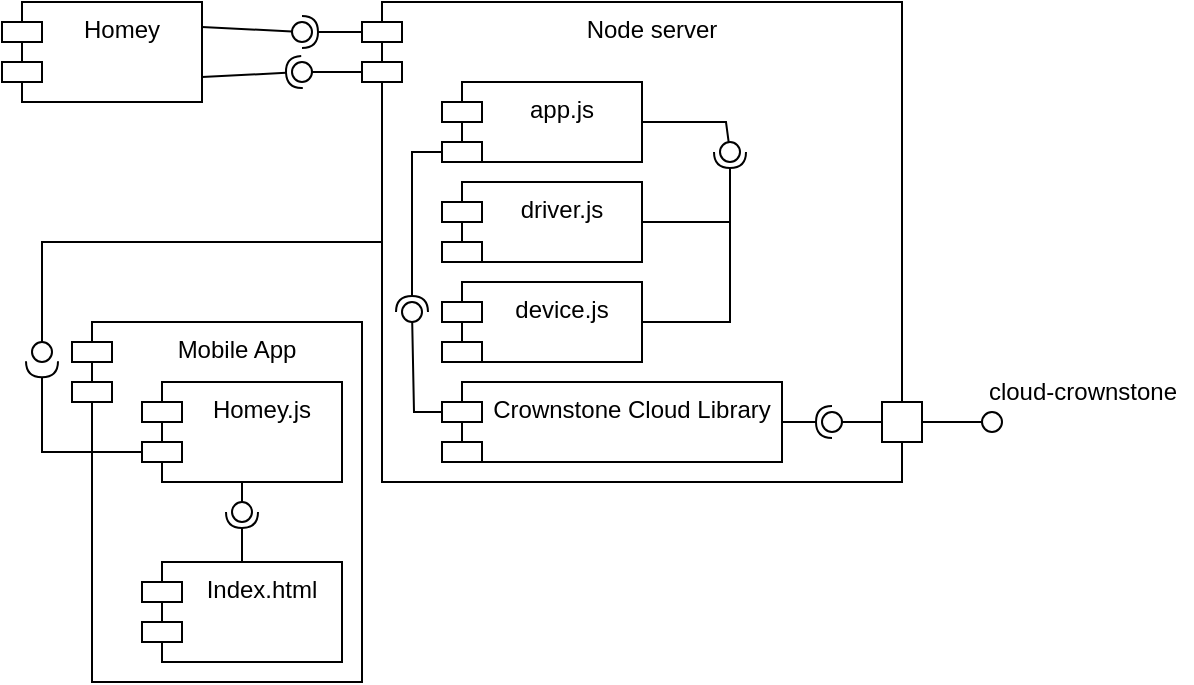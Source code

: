 <mxfile version="13.7.6" type="device"><diagram id="fwvmIZBcC0Fis4A8CENR" name="Page-1"><mxGraphModel dx="1185" dy="662" grid="1" gridSize="10" guides="1" tooltips="1" connect="1" arrows="1" fold="1" page="1" pageScale="1" pageWidth="827" pageHeight="1169" math="0" shadow="0"><root><mxCell id="0"/><mxCell id="1" parent="0"/><mxCell id="MPwPZ_My79hTsac_CAYT-7" value="Mobile App" style="shape=module;align=left;spacingLeft=20;align=center;verticalAlign=top;" vertex="1" parent="1"><mxGeometry x="105" y="230" width="145" height="180" as="geometry"/></mxCell><mxCell id="MPwPZ_My79hTsac_CAYT-1" value="Index.html" style="shape=module;align=left;spacingLeft=20;align=center;verticalAlign=top;" vertex="1" parent="1"><mxGeometry x="140" y="350" width="100" height="50" as="geometry"/></mxCell><mxCell id="MPwPZ_My79hTsac_CAYT-2" value="Homey.js" style="shape=module;align=left;spacingLeft=20;align=center;verticalAlign=top;" vertex="1" parent="1"><mxGeometry x="140" y="260" width="100" height="50" as="geometry"/></mxCell><mxCell id="MPwPZ_My79hTsac_CAYT-3" value="" style="rounded=0;orthogonalLoop=1;jettySize=auto;html=1;endArrow=none;endFill=0;exitX=0.5;exitY=1;exitDx=0;exitDy=0;" edge="1" target="MPwPZ_My79hTsac_CAYT-5" parent="1" source="MPwPZ_My79hTsac_CAYT-2"><mxGeometry relative="1" as="geometry"><mxPoint x="220" y="365" as="sourcePoint"/></mxGeometry></mxCell><mxCell id="MPwPZ_My79hTsac_CAYT-4" value="" style="rounded=0;orthogonalLoop=1;jettySize=auto;html=1;endArrow=halfCircle;endFill=0;entryX=0.5;entryY=0.5;entryDx=0;entryDy=0;endSize=6;strokeWidth=1;exitX=0.5;exitY=0;exitDx=0;exitDy=0;" edge="1" target="MPwPZ_My79hTsac_CAYT-5" parent="1" source="MPwPZ_My79hTsac_CAYT-1"><mxGeometry relative="1" as="geometry"><mxPoint x="250" y="365" as="sourcePoint"/></mxGeometry></mxCell><mxCell id="MPwPZ_My79hTsac_CAYT-5" value="" style="ellipse;whiteSpace=wrap;html=1;fontFamily=Helvetica;fontSize=12;fontColor=#000000;align=center;strokeColor=#000000;fillColor=#ffffff;points=[];aspect=fixed;resizable=0;" vertex="1" parent="1"><mxGeometry x="185" y="320" width="10" height="10" as="geometry"/></mxCell><mxCell id="MPwPZ_My79hTsac_CAYT-6" value="Node server" style="shape=module;align=left;spacingLeft=20;align=center;verticalAlign=top;" vertex="1" parent="1"><mxGeometry x="250" y="70" width="270" height="240" as="geometry"/></mxCell><mxCell id="MPwPZ_My79hTsac_CAYT-11" value="Homey" style="shape=module;align=left;spacingLeft=20;align=center;verticalAlign=top;" vertex="1" parent="1"><mxGeometry x="70" y="70" width="100" height="50" as="geometry"/></mxCell><mxCell id="MPwPZ_My79hTsac_CAYT-12" value="" style="rounded=0;orthogonalLoop=1;jettySize=auto;html=1;endArrow=none;endFill=0;exitX=1;exitY=0.25;exitDx=0;exitDy=0;" edge="1" target="MPwPZ_My79hTsac_CAYT-14" parent="1" source="MPwPZ_My79hTsac_CAYT-11"><mxGeometry relative="1" as="geometry"><mxPoint x="200" y="85" as="sourcePoint"/></mxGeometry></mxCell><mxCell id="MPwPZ_My79hTsac_CAYT-13" value="" style="rounded=0;orthogonalLoop=1;jettySize=auto;html=1;endArrow=halfCircle;endFill=0;entryX=0.5;entryY=0.5;entryDx=0;entryDy=0;endSize=6;strokeWidth=1;exitX=0;exitY=0;exitDx=0;exitDy=15;exitPerimeter=0;" edge="1" target="MPwPZ_My79hTsac_CAYT-14" parent="1" source="MPwPZ_My79hTsac_CAYT-6"><mxGeometry relative="1" as="geometry"><mxPoint x="240" y="85" as="sourcePoint"/></mxGeometry></mxCell><mxCell id="MPwPZ_My79hTsac_CAYT-14" value="" style="ellipse;whiteSpace=wrap;html=1;fontFamily=Helvetica;fontSize=12;fontColor=#000000;align=center;strokeColor=#000000;fillColor=#ffffff;points=[];aspect=fixed;resizable=0;" vertex="1" parent="1"><mxGeometry x="215" y="80" width="10" height="10" as="geometry"/></mxCell><mxCell id="MPwPZ_My79hTsac_CAYT-15" value="" style="rounded=0;orthogonalLoop=1;jettySize=auto;html=1;endArrow=none;endFill=0;exitX=0;exitY=0;exitDx=0;exitDy=35;exitPerimeter=0;" edge="1" target="MPwPZ_My79hTsac_CAYT-17" parent="1" source="MPwPZ_My79hTsac_CAYT-6"><mxGeometry relative="1" as="geometry"><mxPoint x="150" y="225" as="sourcePoint"/></mxGeometry></mxCell><mxCell id="MPwPZ_My79hTsac_CAYT-16" value="" style="rounded=0;orthogonalLoop=1;jettySize=auto;html=1;endArrow=halfCircle;endFill=0;entryX=0.5;entryY=0.5;entryDx=0;entryDy=0;endSize=6;strokeWidth=1;exitX=1;exitY=0.75;exitDx=0;exitDy=0;" edge="1" target="MPwPZ_My79hTsac_CAYT-17" parent="1" source="MPwPZ_My79hTsac_CAYT-11"><mxGeometry relative="1" as="geometry"><mxPoint x="190" y="225" as="sourcePoint"/></mxGeometry></mxCell><mxCell id="MPwPZ_My79hTsac_CAYT-17" value="" style="ellipse;whiteSpace=wrap;html=1;fontFamily=Helvetica;fontSize=12;fontColor=#000000;align=center;strokeColor=#000000;fillColor=#ffffff;points=[];aspect=fixed;resizable=0;" vertex="1" parent="1"><mxGeometry x="215" y="100" width="10" height="10" as="geometry"/></mxCell><mxCell id="MPwPZ_My79hTsac_CAYT-18" value="app.js" style="shape=module;align=left;spacingLeft=20;align=center;verticalAlign=top;" vertex="1" parent="1"><mxGeometry x="290" y="110" width="100" height="40" as="geometry"/></mxCell><mxCell id="MPwPZ_My79hTsac_CAYT-19" value="driver.js" style="shape=module;align=left;spacingLeft=20;align=center;verticalAlign=top;" vertex="1" parent="1"><mxGeometry x="290" y="160" width="100" height="40" as="geometry"/></mxCell><mxCell id="MPwPZ_My79hTsac_CAYT-20" value="device.js" style="shape=module;align=left;spacingLeft=20;align=center;verticalAlign=top;" vertex="1" parent="1"><mxGeometry x="290" y="210" width="100" height="40" as="geometry"/></mxCell><mxCell id="MPwPZ_My79hTsac_CAYT-22" value="Crownstone Cloud Library" style="shape=module;align=left;spacingLeft=20;align=center;verticalAlign=top;" vertex="1" parent="1"><mxGeometry x="290" y="260" width="170" height="40" as="geometry"/></mxCell><mxCell id="MPwPZ_My79hTsac_CAYT-23" value="" style="whiteSpace=wrap;html=1;aspect=fixed;" vertex="1" parent="1"><mxGeometry x="510" y="270" width="20" height="20" as="geometry"/></mxCell><mxCell id="MPwPZ_My79hTsac_CAYT-28" value="" style="rounded=0;orthogonalLoop=1;jettySize=auto;html=1;endArrow=none;endFill=0;exitX=0;exitY=0.5;exitDx=0;exitDy=0;" edge="1" target="MPwPZ_My79hTsac_CAYT-30" parent="1" source="MPwPZ_My79hTsac_CAYT-23"><mxGeometry relative="1" as="geometry"><mxPoint x="480" y="245" as="sourcePoint"/></mxGeometry></mxCell><mxCell id="MPwPZ_My79hTsac_CAYT-29" value="" style="rounded=0;orthogonalLoop=1;jettySize=auto;html=1;endArrow=halfCircle;endFill=0;entryX=0.5;entryY=0.5;entryDx=0;entryDy=0;endSize=6;strokeWidth=1;exitX=1;exitY=0.5;exitDx=0;exitDy=0;" edge="1" target="MPwPZ_My79hTsac_CAYT-30" parent="1" source="MPwPZ_My79hTsac_CAYT-22"><mxGeometry relative="1" as="geometry"><mxPoint x="520" y="245" as="sourcePoint"/></mxGeometry></mxCell><mxCell id="MPwPZ_My79hTsac_CAYT-30" value="" style="ellipse;whiteSpace=wrap;html=1;fontFamily=Helvetica;fontSize=12;fontColor=#000000;align=center;strokeColor=#000000;fillColor=#ffffff;points=[];aspect=fixed;resizable=0;" vertex="1" parent="1"><mxGeometry x="480" y="275" width="10" height="10" as="geometry"/></mxCell><mxCell id="MPwPZ_My79hTsac_CAYT-31" value="" style="rounded=0;orthogonalLoop=1;jettySize=auto;html=1;endArrow=none;endFill=0;exitX=1;exitY=0.5;exitDx=0;exitDy=0;" edge="1" parent="1" source="MPwPZ_My79hTsac_CAYT-23"><mxGeometry relative="1" as="geometry"><mxPoint x="530" y="395" as="sourcePoint"/><mxPoint x="570" y="280" as="targetPoint"/></mxGeometry></mxCell><mxCell id="MPwPZ_My79hTsac_CAYT-33" value="" style="ellipse;whiteSpace=wrap;html=1;fontFamily=Helvetica;fontSize=12;fontColor=#000000;align=center;strokeColor=#000000;fillColor=#ffffff;points=[];aspect=fixed;resizable=0;" vertex="1" parent="1"><mxGeometry x="560" y="275" width="10" height="10" as="geometry"/></mxCell><mxCell id="MPwPZ_My79hTsac_CAYT-34" value="cloud-crownstone" style="text;html=1;align=center;verticalAlign=middle;resizable=0;points=[];autosize=1;" vertex="1" parent="1"><mxGeometry x="555" y="255" width="110" height="20" as="geometry"/></mxCell><mxCell id="MPwPZ_My79hTsac_CAYT-35" value="" style="rounded=0;orthogonalLoop=1;jettySize=auto;html=1;endArrow=none;endFill=0;exitX=0;exitY=0.5;exitDx=10;exitDy=0;exitPerimeter=0;" edge="1" target="MPwPZ_My79hTsac_CAYT-37" parent="1" source="MPwPZ_My79hTsac_CAYT-6"><mxGeometry relative="1" as="geometry"><mxPoint x="75" y="275" as="sourcePoint"/><Array as="points"><mxPoint x="90" y="190"/></Array></mxGeometry></mxCell><mxCell id="MPwPZ_My79hTsac_CAYT-36" value="" style="rounded=0;orthogonalLoop=1;jettySize=auto;html=1;endArrow=halfCircle;endFill=0;endSize=6;strokeWidth=1;exitX=0;exitY=0;exitDx=0;exitDy=35;exitPerimeter=0;entryX=0.5;entryY=0.967;entryDx=0;entryDy=0;entryPerimeter=0;" edge="1" target="MPwPZ_My79hTsac_CAYT-37" parent="1" source="MPwPZ_My79hTsac_CAYT-2"><mxGeometry relative="1" as="geometry"><mxPoint x="155" y="175.0" as="sourcePoint"/><mxPoint x="95" y="250" as="targetPoint"/><Array as="points"><mxPoint x="90" y="295"/></Array></mxGeometry></mxCell><mxCell id="MPwPZ_My79hTsac_CAYT-37" value="" style="ellipse;whiteSpace=wrap;html=1;fontFamily=Helvetica;fontSize=12;fontColor=#000000;align=center;strokeColor=#000000;fillColor=#ffffff;points=[];aspect=fixed;resizable=0;" vertex="1" parent="1"><mxGeometry x="85" y="240" width="10" height="10" as="geometry"/></mxCell><mxCell id="MPwPZ_My79hTsac_CAYT-41" value="" style="rounded=0;orthogonalLoop=1;jettySize=auto;html=1;endArrow=none;endFill=0;exitX=1;exitY=0.5;exitDx=0;exitDy=0;" edge="1" target="MPwPZ_My79hTsac_CAYT-43" parent="1" source="MPwPZ_My79hTsac_CAYT-18"><mxGeometry relative="1" as="geometry"><mxPoint x="414" y="125" as="sourcePoint"/><Array as="points"><mxPoint x="432" y="130"/></Array></mxGeometry></mxCell><mxCell id="MPwPZ_My79hTsac_CAYT-42" value="" style="rounded=0;orthogonalLoop=1;jettySize=auto;html=1;endArrow=halfCircle;endFill=0;entryX=0.5;entryY=0.5;entryDx=0;entryDy=0;endSize=6;strokeWidth=1;exitX=1;exitY=0.5;exitDx=0;exitDy=0;" edge="1" target="MPwPZ_My79hTsac_CAYT-43" parent="1" source="MPwPZ_My79hTsac_CAYT-20"><mxGeometry relative="1" as="geometry"><mxPoint x="454" y="125" as="sourcePoint"/><Array as="points"><mxPoint x="434" y="230"/></Array></mxGeometry></mxCell><mxCell id="MPwPZ_My79hTsac_CAYT-43" value="" style="ellipse;whiteSpace=wrap;html=1;fontFamily=Helvetica;fontSize=12;fontColor=#000000;align=center;strokeColor=#000000;fillColor=#ffffff;points=[];aspect=fixed;resizable=0;" vertex="1" parent="1"><mxGeometry x="429" y="140" width="10" height="10" as="geometry"/></mxCell><mxCell id="MPwPZ_My79hTsac_CAYT-49" value="" style="endArrow=none;html=1;exitX=1;exitY=0.5;exitDx=0;exitDy=0;rounded=0;" edge="1" parent="1" source="MPwPZ_My79hTsac_CAYT-19"><mxGeometry width="50" height="50" relative="1" as="geometry"><mxPoint x="440" y="220" as="sourcePoint"/><mxPoint x="434" y="160" as="targetPoint"/><Array as="points"><mxPoint x="434" y="180"/></Array></mxGeometry></mxCell><mxCell id="MPwPZ_My79hTsac_CAYT-50" value="" style="rounded=0;orthogonalLoop=1;jettySize=auto;html=1;endArrow=none;endFill=0;exitX=0;exitY=0;exitDx=0;exitDy=15;exitPerimeter=0;" edge="1" target="MPwPZ_My79hTsac_CAYT-52" parent="1" source="MPwPZ_My79hTsac_CAYT-22"><mxGeometry relative="1" as="geometry"><mxPoint x="215" y="155" as="sourcePoint"/><Array as="points"><mxPoint x="276" y="275"/></Array></mxGeometry></mxCell><mxCell id="MPwPZ_My79hTsac_CAYT-51" value="" style="rounded=0;orthogonalLoop=1;jettySize=auto;html=1;endArrow=halfCircle;endFill=0;entryX=0.5;entryY=0.5;entryDx=0;entryDy=0;endSize=6;strokeWidth=1;exitX=0;exitY=0;exitDx=0;exitDy=35;exitPerimeter=0;" edge="1" target="MPwPZ_My79hTsac_CAYT-52" parent="1" source="MPwPZ_My79hTsac_CAYT-18"><mxGeometry relative="1" as="geometry"><mxPoint x="255" y="155" as="sourcePoint"/><Array as="points"><mxPoint x="275" y="145"/></Array></mxGeometry></mxCell><mxCell id="MPwPZ_My79hTsac_CAYT-52" value="" style="ellipse;whiteSpace=wrap;html=1;fontFamily=Helvetica;fontSize=12;fontColor=#000000;align=center;strokeColor=#000000;fillColor=#ffffff;points=[];aspect=fixed;resizable=0;" vertex="1" parent="1"><mxGeometry x="270" y="220" width="10" height="10" as="geometry"/></mxCell></root></mxGraphModel></diagram></mxfile>